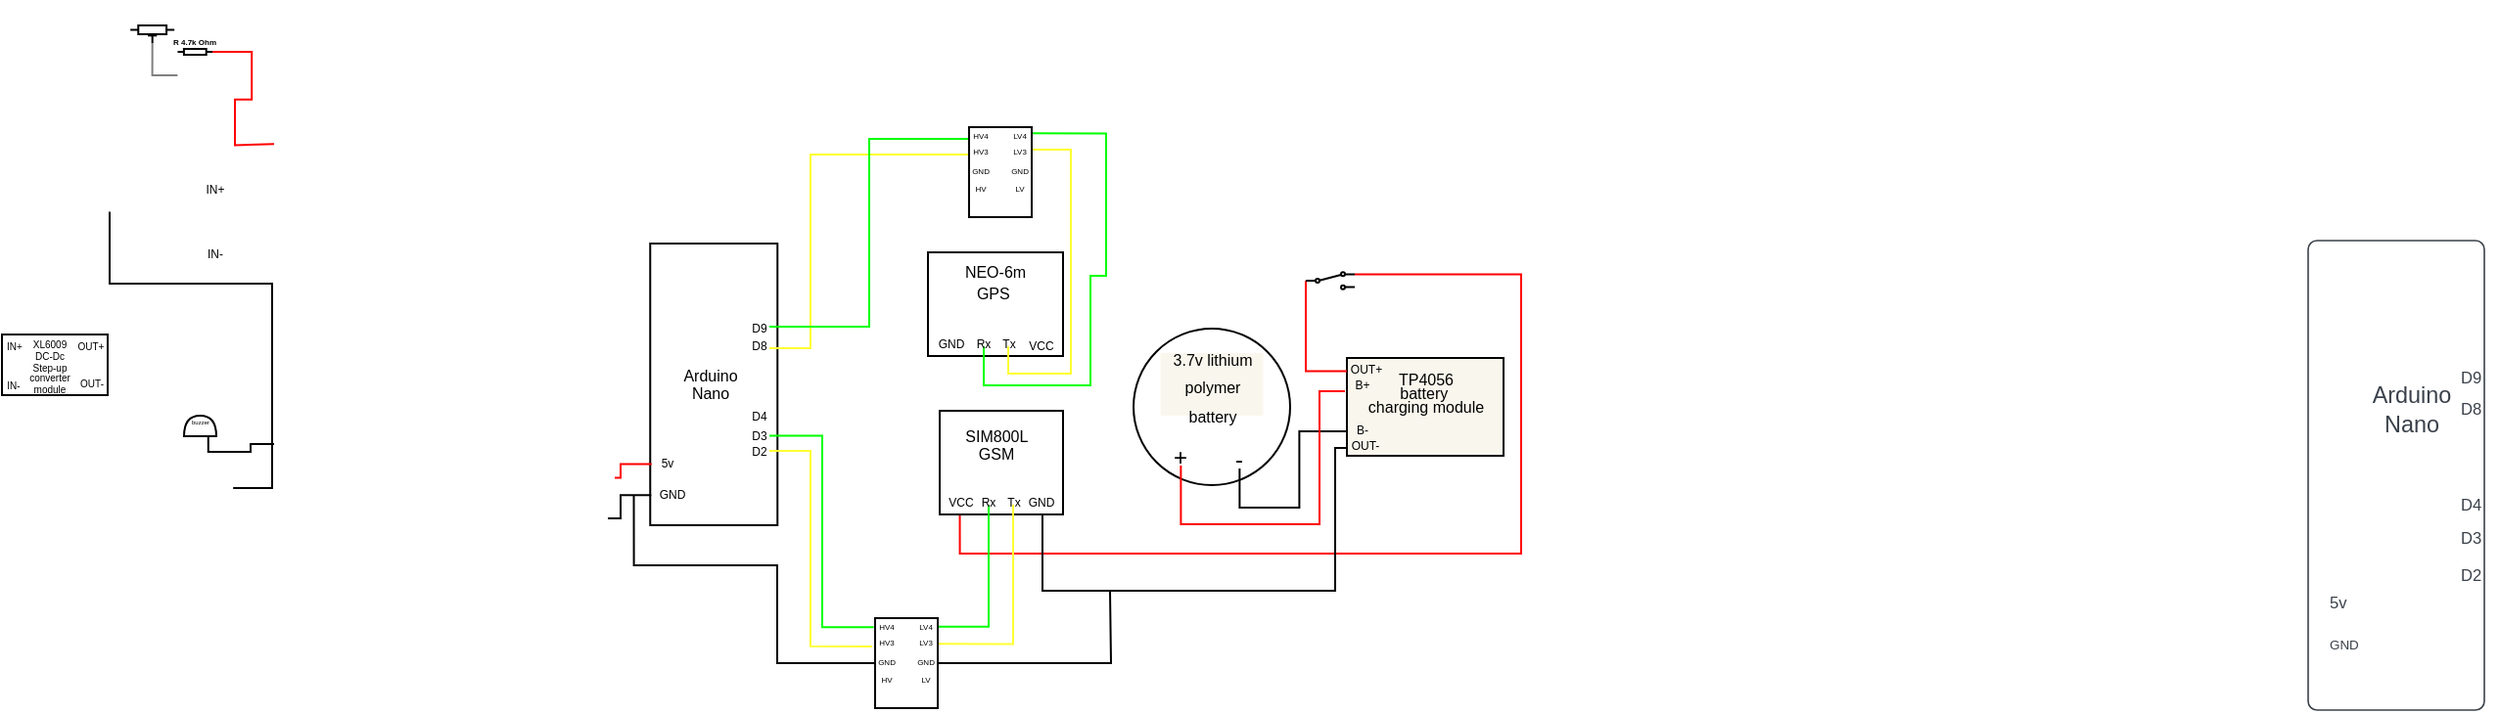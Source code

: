 <mxfile version="21.3.8" type="github" pages="2">
  <diagram name="Page-1" id="w3ou2ximmR7FDdTrQUAE">
    <mxGraphModel dx="890" dy="286" grid="0" gridSize="10" guides="1" tooltips="1" connect="1" arrows="1" fold="1" page="0" pageScale="1" pageWidth="850" pageHeight="1100" background="#ffffff" math="0" shadow="0">
      <root>
        <mxCell id="0" />
        <mxCell id="1" parent="0" />
        <mxCell id="W1JwzDyjh-5Lb7JO-28k-3" value="" style="ellipse;whiteSpace=wrap;html=1;aspect=fixed;fillColor=#ffffff;strokeColor=#000000;" parent="1" vertex="1">
          <mxGeometry x="570" y="355" width="80" height="80" as="geometry" />
        </mxCell>
        <mxCell id="W1JwzDyjh-5Lb7JO-28k-4" value="&lt;font color=&quot;#000000&quot; style=&quot;font-size: 8px;&quot;&gt;3.7v lithium polymer battery&lt;/font&gt;" style="text;html=1;strokeColor=none;fillColor=#f9f7ed;align=center;verticalAlign=middle;whiteSpace=wrap;rounded=0;" parent="1" vertex="1">
          <mxGeometry x="583.75" y="367.5" width="52.5" height="32" as="geometry" />
        </mxCell>
        <mxCell id="W1JwzDyjh-5Lb7JO-28k-10" value="" style="rounded=0;whiteSpace=wrap;html=1;rotation=90;strokeColor=#000000;gradientColor=none;fillColor=#FFFFFF;" parent="1" vertex="1">
          <mxGeometry x="283.63" y="351" width="144" height="65" as="geometry" />
        </mxCell>
        <mxCell id="W1JwzDyjh-5Lb7JO-28k-14" style="edgeStyle=orthogonalEdgeStyle;rounded=0;orthogonalLoop=1;jettySize=auto;html=1;exitX=0.5;exitY=1;exitDx=0;exitDy=0;" parent="1" edge="1">
          <mxGeometry relative="1" as="geometry">
            <mxPoint x="455" y="350" as="sourcePoint" />
            <mxPoint x="455" y="350" as="targetPoint" />
          </mxGeometry>
        </mxCell>
        <mxCell id="W1JwzDyjh-5Lb7JO-28k-15" value="&lt;span style=&quot;background-color: rgb(255, 255, 255);&quot;&gt;&lt;br&gt;&lt;/span&gt;" style="rounded=0;whiteSpace=wrap;html=1;fillColor=#f9f7ed;strokeColor=#000000;" parent="1" vertex="1">
          <mxGeometry x="679" y="370" width="80" height="50" as="geometry" />
        </mxCell>
        <mxCell id="W1JwzDyjh-5Lb7JO-28k-19" value="" style="html=1;overflow=block;blockSpacing=1;whiteSpace=wrap;fontSize=13;spacing=3.8;strokeColor=#3a414a;strokeOpacity=100;rounded=1;absoluteArcSize=1;arcSize=9;strokeWidth=0.8;lucidId=OqS5bqNVhKmD;" parent="1" vertex="1">
          <mxGeometry x="1170" y="310" width="90" height="240" as="geometry" />
        </mxCell>
        <mxCell id="W1JwzDyjh-5Lb7JO-28k-20" value="Arduino&#xa;Nano" style="html=1;overflow=block;blockSpacing=1;whiteSpace=wrap;fontSize=11.7;fontColor=#3a414a;spacing=3.8;strokeOpacity=0;fillOpacity=0;rounded=1;absoluteArcSize=1;arcSize=9;fillColor=#ffffff;strokeWidth=0.8;lucidId=nbZ5cKQdmuqg;" parent="1" vertex="1">
          <mxGeometry x="1193" y="373" width="60" height="46" as="geometry" />
        </mxCell>
        <mxCell id="W1JwzDyjh-5Lb7JO-28k-21" value="GND" style="html=1;overflow=block;blockSpacing=1;whiteSpace=wrap;fontSize=6.7;fontColor=#3a414a;align=left;spacing=3.8;verticalAlign=top;strokeColor=none;fillOpacity=0;fillColor=#ffffff;strokeWidth=0;lucidId=scZ56mlb3IZD;" parent="1" vertex="1">
          <mxGeometry x="1178" y="510" width="22" height="15" as="geometry" />
        </mxCell>
        <mxCell id="W1JwzDyjh-5Lb7JO-28k-22" value="5v" style="html=1;overflow=block;blockSpacing=1;whiteSpace=wrap;fontSize=8.3;fontColor=#3a414a;align=left;spacing=3.8;verticalAlign=top;strokeColor=none;fillOpacity=0;fillColor=#ffffff;strokeWidth=0;lucidId=CcZ5YFzEqV34;" parent="1" vertex="1">
          <mxGeometry x="1178" y="488" width="22" height="17" as="geometry" />
        </mxCell>
        <mxCell id="W1JwzDyjh-5Lb7JO-28k-23" value="D2" style="html=1;overflow=block;blockSpacing=1;whiteSpace=wrap;fontSize=8.3;fontColor=#3a414a;align=left;spacing=3.8;verticalAlign=top;strokeColor=none;fillOpacity=0;fillColor=#ffffff;strokeWidth=0;lucidId=dv25vBCfU8yK;" parent="1" vertex="1">
          <mxGeometry x="1245" y="474" width="22" height="17" as="geometry" />
        </mxCell>
        <mxCell id="W1JwzDyjh-5Lb7JO-28k-24" value="D3" style="html=1;overflow=block;blockSpacing=1;whiteSpace=wrap;fontSize=8.3;fontColor=#3a414a;align=left;spacing=3.8;verticalAlign=top;strokeColor=none;fillOpacity=0;fillColor=#ffffff;strokeWidth=0;lucidId=mv25soP66xno;" parent="1" vertex="1">
          <mxGeometry x="1245" y="455" width="22" height="17" as="geometry" />
        </mxCell>
        <mxCell id="W1JwzDyjh-5Lb7JO-28k-25" value="D4" style="html=1;overflow=block;blockSpacing=1;whiteSpace=wrap;fontSize=8.3;fontColor=#3a414a;align=left;spacing=3.8;verticalAlign=top;strokeColor=none;fillOpacity=0;fillColor=#ffffff;strokeWidth=0;lucidId=tv25OOamlNCk;" parent="1" vertex="1">
          <mxGeometry x="1245" y="438" width="22" height="17" as="geometry" />
        </mxCell>
        <mxCell id="W1JwzDyjh-5Lb7JO-28k-26" value="D8" style="html=1;overflow=block;blockSpacing=1;whiteSpace=wrap;fontSize=8.3;fontColor=#3a414a;align=left;spacing=3.8;verticalAlign=top;strokeColor=none;fillOpacity=0;fillColor=#ffffff;strokeWidth=0;lucidId=Xv25m2dBFKM0;" parent="1" vertex="1">
          <mxGeometry x="1245" y="389" width="22" height="17" as="geometry" />
        </mxCell>
        <mxCell id="W1JwzDyjh-5Lb7JO-28k-27" value="D9" style="html=1;overflow=block;blockSpacing=1;whiteSpace=wrap;fontSize=8.3;fontColor=#3a414a;align=left;spacing=3.8;verticalAlign=top;strokeColor=none;fillOpacity=0;fillColor=#ffffff;strokeWidth=0;lucidId=4v25DSY~jh0V;" parent="1" vertex="1">
          <mxGeometry x="1245" y="373" width="22" height="17" as="geometry" />
        </mxCell>
        <mxCell id="W1JwzDyjh-5Lb7JO-28k-35" value="&lt;p style=&quot;line-height: 40%;&quot;&gt;&lt;font style=&quot;font-size: 8px;&quot;&gt;TP4056&lt;br&gt;battery&amp;nbsp;&lt;br&gt;charging module&lt;/font&gt;&lt;/p&gt;" style="text;html=1;strokeColor=none;fillColor=none;align=center;verticalAlign=middle;whiteSpace=wrap;rounded=0;" parent="1" vertex="1">
          <mxGeometry x="685.5" y="378" width="67" height="19" as="geometry" />
        </mxCell>
        <mxCell id="W1JwzDyjh-5Lb7JO-28k-36" style="edgeStyle=orthogonalEdgeStyle;rounded=0;orthogonalLoop=1;jettySize=auto;html=1;exitX=0.5;exitY=1;exitDx=0;exitDy=0;" parent="1" source="W1JwzDyjh-5Lb7JO-28k-35" target="W1JwzDyjh-5Lb7JO-28k-35" edge="1">
          <mxGeometry relative="1" as="geometry" />
        </mxCell>
        <mxCell id="W1JwzDyjh-5Lb7JO-28k-37" value="&lt;font style=&quot;font-size: 6px;&quot;&gt;B+&lt;/font&gt;" style="text;html=1;strokeColor=none;fillColor=none;align=center;verticalAlign=middle;whiteSpace=wrap;rounded=0;" parent="1" vertex="1">
          <mxGeometry x="679" y="379" width="16" height="5" as="geometry" />
        </mxCell>
        <mxCell id="W1JwzDyjh-5Lb7JO-28k-38" value="&lt;font style=&quot;font-size: 6px;&quot;&gt;B-&lt;/font&gt;" style="text;html=1;strokeColor=none;fillColor=none;align=center;verticalAlign=middle;whiteSpace=wrap;rounded=0;" parent="1" vertex="1">
          <mxGeometry x="681" y="401.75" width="12" height="6" as="geometry" />
        </mxCell>
        <mxCell id="rRu1KaiK5S_scD4Gt0w_-94" style="edgeStyle=orthogonalEdgeStyle;rounded=0;orthogonalLoop=1;jettySize=auto;html=1;entryX=0.163;entryY=0.996;entryDx=0;entryDy=0;entryPerimeter=0;endArrow=none;endFill=0;strokeColor=#FF0000;exitX=1;exitY=0.12;exitDx=0;exitDy=0;" edge="1" parent="1" source="rRu1KaiK5S_scD4Gt0w_-187" target="W1JwzDyjh-5Lb7JO-28k-62">
          <mxGeometry relative="1" as="geometry">
            <mxPoint x="667" y="371" as="sourcePoint" />
            <Array as="points">
              <mxPoint x="768" y="327" />
              <mxPoint x="768" y="470" />
              <mxPoint x="481" y="470" />
            </Array>
          </mxGeometry>
        </mxCell>
        <mxCell id="W1JwzDyjh-5Lb7JO-28k-39" value="&lt;font style=&quot;font-size: 6px;&quot;&gt;OUT+&lt;/font&gt;" style="text;html=1;strokeColor=none;fillColor=none;align=center;verticalAlign=middle;whiteSpace=wrap;rounded=0;" parent="1" vertex="1">
          <mxGeometry x="681" y="368" width="16" height="11" as="geometry" />
        </mxCell>
        <mxCell id="rRu1KaiK5S_scD4Gt0w_-95" style="edgeStyle=orthogonalEdgeStyle;rounded=0;orthogonalLoop=1;jettySize=auto;html=1;exitX=0;exitY=1;exitDx=0;exitDy=0;entryX=0.833;entryY=0.982;entryDx=0;entryDy=0;entryPerimeter=0;endArrow=none;endFill=0;" edge="1" parent="1" source="W1JwzDyjh-5Lb7JO-28k-40" target="W1JwzDyjh-5Lb7JO-28k-62">
          <mxGeometry relative="1" as="geometry">
            <Array as="points">
              <mxPoint x="673" y="416" />
              <mxPoint x="673" y="489" />
              <mxPoint x="524" y="489" />
            </Array>
          </mxGeometry>
        </mxCell>
        <mxCell id="W1JwzDyjh-5Lb7JO-28k-40" value="&lt;font style=&quot;font-size: 6px;&quot;&gt;OUT-&lt;/font&gt;" style="text;html=1;strokeColor=none;fillColor=none;align=center;verticalAlign=middle;whiteSpace=wrap;rounded=0;" parent="1" vertex="1">
          <mxGeometry x="679" y="410" width="19" height="6" as="geometry" />
        </mxCell>
        <mxCell id="W1JwzDyjh-5Lb7JO-28k-43" value="&lt;font style=&quot;font-size: 6px;&quot;&gt;IN+&lt;/font&gt;" style="text;html=1;strokeColor=none;fillColor=none;align=center;verticalAlign=middle;whiteSpace=wrap;rounded=0;" parent="1" vertex="1">
          <mxGeometry x="71" y="267" width="60" height="30" as="geometry" />
        </mxCell>
        <mxCell id="W1JwzDyjh-5Lb7JO-28k-44" value="&lt;font style=&quot;font-size: 6px;&quot;&gt;IN-&lt;/font&gt;" style="text;html=1;strokeColor=none;fillColor=none;align=center;verticalAlign=middle;whiteSpace=wrap;rounded=0;" parent="1" vertex="1">
          <mxGeometry x="71" y="300" width="60" height="30" as="geometry" />
        </mxCell>
        <mxCell id="rRu1KaiK5S_scD4Gt0w_-93" style="edgeStyle=orthogonalEdgeStyle;rounded=0;orthogonalLoop=1;jettySize=auto;html=1;exitX=0.5;exitY=1;exitDx=0;exitDy=0;entryX=0;entryY=0.75;entryDx=0;entryDy=0;endArrow=none;endFill=0;" edge="1" parent="1" source="W1JwzDyjh-5Lb7JO-28k-46" target="W1JwzDyjh-5Lb7JO-28k-15">
          <mxGeometry relative="1" as="geometry" />
        </mxCell>
        <mxCell id="W1JwzDyjh-5Lb7JO-28k-46" value="-" style="text;html=1;strokeColor=none;fillColor=none;align=center;verticalAlign=middle;whiteSpace=wrap;rounded=0;" parent="1" vertex="1">
          <mxGeometry x="618" y="417.5" width="12.37" height="9" as="geometry" />
        </mxCell>
        <mxCell id="rRu1KaiK5S_scD4Gt0w_-92" style="edgeStyle=orthogonalEdgeStyle;rounded=0;orthogonalLoop=1;jettySize=auto;html=1;exitX=0.5;exitY=1;exitDx=0;exitDy=0;endArrow=none;endFill=0;strokeColor=#FF0000;" edge="1" parent="1" source="W1JwzDyjh-5Lb7JO-28k-49">
          <mxGeometry relative="1" as="geometry">
            <mxPoint x="678" y="387" as="targetPoint" />
            <Array as="points">
              <mxPoint x="594" y="455" />
              <mxPoint x="665" y="455" />
              <mxPoint x="665" y="387" />
            </Array>
          </mxGeometry>
        </mxCell>
        <mxCell id="W1JwzDyjh-5Lb7JO-28k-49" value="+" style="text;html=1;strokeColor=none;fillColor=none;align=center;verticalAlign=middle;whiteSpace=wrap;rounded=0;" parent="1" vertex="1">
          <mxGeometry x="588" y="416" width="12.37" height="9" as="geometry" />
        </mxCell>
        <mxCell id="oKN5VsouLlYCjmqSgxn1-16" style="edgeStyle=orthogonalEdgeStyle;rounded=0;orthogonalLoop=1;jettySize=auto;html=1;exitX=0;exitY=0.5;exitDx=0;exitDy=0;entryX=1;entryY=0.5;entryDx=0;entryDy=0;entryPerimeter=0;strokeColor=#FF0000;endArrow=none;endFill=0;" parent="1" target="oKN5VsouLlYCjmqSgxn1-9" edge="1">
          <mxGeometry relative="1" as="geometry">
            <mxPoint x="131.0" y="260.66" as="sourcePoint" />
          </mxGeometry>
        </mxCell>
        <mxCell id="W1JwzDyjh-5Lb7JO-28k-62" value="" style="rounded=0;whiteSpace=wrap;html=1;" parent="1" vertex="1">
          <mxGeometry x="471" y="397" width="63" height="53" as="geometry" />
        </mxCell>
        <mxCell id="W1JwzDyjh-5Lb7JO-28k-63" value="&lt;p style=&quot;line-height: 60%;&quot;&gt;&lt;font style=&quot;font-size: 8px;&quot;&gt;SIM800L GSM&lt;/font&gt;&lt;/p&gt;" style="text;html=1;strokeColor=none;fillColor=none;align=center;verticalAlign=middle;whiteSpace=wrap;rounded=0;" parent="1" vertex="1">
          <mxGeometry x="483.5" y="406" width="32" height="16" as="geometry" />
        </mxCell>
        <mxCell id="W1JwzDyjh-5Lb7JO-28k-65" value="&lt;font style=&quot;font-size: 6px;&quot;&gt;VCC&lt;/font&gt;" style="text;html=1;strokeColor=none;fillColor=none;align=center;verticalAlign=middle;whiteSpace=wrap;rounded=0;" parent="1" vertex="1">
          <mxGeometry x="475" y="438" width="14" height="7" as="geometry" />
        </mxCell>
        <mxCell id="rRu1KaiK5S_scD4Gt0w_-88" style="edgeStyle=orthogonalEdgeStyle;rounded=0;orthogonalLoop=1;jettySize=auto;html=1;exitX=0.5;exitY=1;exitDx=0;exitDy=0;entryX=1.004;entryY=0.095;entryDx=0;entryDy=0;entryPerimeter=0;strokeColor=#00FF00;endArrow=none;endFill=0;" edge="1" parent="1" source="W1JwzDyjh-5Lb7JO-28k-66" target="rRu1KaiK5S_scD4Gt0w_-11">
          <mxGeometry relative="1" as="geometry" />
        </mxCell>
        <mxCell id="W1JwzDyjh-5Lb7JO-28k-66" value="&lt;font style=&quot;font-size: 6px;&quot;&gt;Rx&lt;/font&gt;" style="text;html=1;strokeColor=none;fillColor=none;align=center;verticalAlign=middle;whiteSpace=wrap;rounded=0;" parent="1" vertex="1">
          <mxGeometry x="489" y="438" width="14" height="7" as="geometry" />
        </mxCell>
        <mxCell id="rRu1KaiK5S_scD4Gt0w_-89" style="edgeStyle=orthogonalEdgeStyle;rounded=0;orthogonalLoop=1;jettySize=auto;html=1;exitX=0.5;exitY=1;exitDx=0;exitDy=0;entryX=0.996;entryY=0.286;entryDx=0;entryDy=0;entryPerimeter=0;strokeColor=#FFFF33;endArrow=none;endFill=0;" edge="1" parent="1" source="W1JwzDyjh-5Lb7JO-28k-67" target="rRu1KaiK5S_scD4Gt0w_-11">
          <mxGeometry relative="1" as="geometry" />
        </mxCell>
        <mxCell id="W1JwzDyjh-5Lb7JO-28k-67" value="&lt;font style=&quot;font-size: 6px;&quot;&gt;Tx&lt;/font&gt;" style="text;html=1;strokeColor=none;fillColor=none;align=center;verticalAlign=middle;whiteSpace=wrap;rounded=0;" parent="1" vertex="1">
          <mxGeometry x="501.5" y="438" width="14" height="7" as="geometry" />
        </mxCell>
        <mxCell id="W1JwzDyjh-5Lb7JO-28k-68" value="&lt;font style=&quot;font-size: 6px;&quot;&gt;GND&lt;/font&gt;" style="text;html=1;strokeColor=none;fillColor=none;align=center;verticalAlign=middle;whiteSpace=wrap;rounded=0;" parent="1" vertex="1">
          <mxGeometry x="515.5" y="438" width="14" height="7" as="geometry" />
        </mxCell>
        <mxCell id="W1JwzDyjh-5Lb7JO-28k-80" value="&lt;p style=&quot;line-height: 60%;&quot;&gt;&lt;font style=&quot;font-size: 8px;&quot;&gt;Arduino Nano&lt;/font&gt;&lt;/p&gt;" style="text;html=1;strokeColor=none;fillColor=none;align=center;verticalAlign=middle;whiteSpace=wrap;rounded=0;" parent="1" vertex="1">
          <mxGeometry x="341" y="372.25" width="25.5" height="22" as="geometry" />
        </mxCell>
        <mxCell id="W1JwzDyjh-5Lb7JO-28k-81" value="&lt;font style=&quot;font-size: 6px;&quot;&gt;5v&lt;/font&gt;" style="text;html=1;strokeColor=none;fillColor=none;align=center;verticalAlign=middle;whiteSpace=wrap;rounded=0;" parent="1" vertex="1">
          <mxGeometry x="326.5" y="419" width="10" height="6" as="geometry" />
        </mxCell>
        <mxCell id="W1JwzDyjh-5Lb7JO-28k-82" value="&lt;font style=&quot;font-size: 6px;&quot;&gt;GND&lt;/font&gt;" style="text;html=1;strokeColor=none;fillColor=none;align=center;verticalAlign=middle;whiteSpace=wrap;rounded=0;" parent="1" vertex="1">
          <mxGeometry x="326.5" y="435" width="14.5" height="6" as="geometry" />
        </mxCell>
        <mxCell id="rRu1KaiK5S_scD4Gt0w_-91" style="edgeStyle=orthogonalEdgeStyle;rounded=0;orthogonalLoop=1;jettySize=auto;html=1;exitX=1;exitY=0.75;exitDx=0;exitDy=0;entryX=-0.046;entryY=0.314;entryDx=0;entryDy=0;entryPerimeter=0;endArrow=none;endFill=0;strokeColor=#FFFF33;" edge="1" parent="1" source="W1JwzDyjh-5Lb7JO-28k-85" target="rRu1KaiK5S_scD4Gt0w_-11">
          <mxGeometry relative="1" as="geometry">
            <Array as="points">
              <mxPoint x="405" y="418" />
              <mxPoint x="405" y="517" />
            </Array>
          </mxGeometry>
        </mxCell>
        <mxCell id="W1JwzDyjh-5Lb7JO-28k-85" value="&lt;font style=&quot;font-size: 6px;&quot;&gt;D2&lt;/font&gt;" style="text;html=1;strokeColor=none;fillColor=none;align=center;verticalAlign=middle;whiteSpace=wrap;rounded=0;" parent="1" vertex="1">
          <mxGeometry x="374" y="413" width="10" height="6" as="geometry" />
        </mxCell>
        <mxCell id="rRu1KaiK5S_scD4Gt0w_-90" style="edgeStyle=orthogonalEdgeStyle;rounded=0;orthogonalLoop=1;jettySize=auto;html=1;exitX=1;exitY=0.75;exitDx=0;exitDy=0;entryX=-0.021;entryY=0.101;entryDx=0;entryDy=0;entryPerimeter=0;endArrow=none;endFill=0;strokeColor=#00FF00;" edge="1" parent="1" source="W1JwzDyjh-5Lb7JO-28k-86" target="rRu1KaiK5S_scD4Gt0w_-11">
          <mxGeometry relative="1" as="geometry" />
        </mxCell>
        <mxCell id="W1JwzDyjh-5Lb7JO-28k-86" value="&lt;font style=&quot;font-size: 6px;&quot;&gt;D3&lt;/font&gt;" style="text;html=1;strokeColor=none;fillColor=none;align=center;verticalAlign=middle;whiteSpace=wrap;rounded=0;" parent="1" vertex="1">
          <mxGeometry x="374" y="405.25" width="10" height="6" as="geometry" />
        </mxCell>
        <mxCell id="W1JwzDyjh-5Lb7JO-28k-87" value="&lt;font style=&quot;font-size: 6px;&quot;&gt;D4&lt;/font&gt;" style="text;html=1;strokeColor=none;fillColor=none;align=center;verticalAlign=middle;whiteSpace=wrap;rounded=0;" parent="1" vertex="1">
          <mxGeometry x="374" y="394.5" width="10" height="6" as="geometry" />
        </mxCell>
        <mxCell id="rRu1KaiK5S_scD4Gt0w_-135" style="edgeStyle=orthogonalEdgeStyle;rounded=0;orthogonalLoop=1;jettySize=auto;html=1;exitX=1;exitY=1;exitDx=0;exitDy=0;entryX=-0.003;entryY=0.296;entryDx=0;entryDy=0;endArrow=none;endFill=0;entryPerimeter=0;strokeColor=#FFFF33;" edge="1" parent="1" source="W1JwzDyjh-5Lb7JO-28k-88" target="rRu1KaiK5S_scD4Gt0w_-123">
          <mxGeometry relative="1" as="geometry">
            <mxPoint x="418" y="362" as="targetPoint" />
            <Array as="points">
              <mxPoint x="405" y="365" />
              <mxPoint x="405" y="266" />
              <mxPoint x="486" y="266" />
            </Array>
          </mxGeometry>
        </mxCell>
        <mxCell id="W1JwzDyjh-5Lb7JO-28k-88" value="&lt;font style=&quot;font-size: 6px;&quot;&gt;D8&lt;/font&gt;" style="text;html=1;strokeColor=none;fillColor=none;align=center;verticalAlign=middle;whiteSpace=wrap;rounded=0;" parent="1" vertex="1">
          <mxGeometry x="374" y="359" width="10" height="6" as="geometry" />
        </mxCell>
        <mxCell id="rRu1KaiK5S_scD4Gt0w_-134" style="edgeStyle=orthogonalEdgeStyle;rounded=0;orthogonalLoop=1;jettySize=auto;html=1;exitX=1;exitY=0.75;exitDx=0;exitDy=0;entryX=0.004;entryY=0.119;entryDx=0;entryDy=0;entryPerimeter=0;endArrow=none;endFill=0;strokeColor=#00FF00;" edge="1" parent="1" source="W1JwzDyjh-5Lb7JO-28k-89" target="rRu1KaiK5S_scD4Gt0w_-123">
          <mxGeometry relative="1" as="geometry">
            <Array as="points">
              <mxPoint x="435" y="354" />
              <mxPoint x="435" y="258" />
              <mxPoint x="486" y="258" />
            </Array>
          </mxGeometry>
        </mxCell>
        <mxCell id="W1JwzDyjh-5Lb7JO-28k-89" value="&lt;font style=&quot;font-size: 6px;&quot;&gt;D9&lt;/font&gt;" style="text;html=1;strokeColor=none;fillColor=none;align=center;verticalAlign=middle;whiteSpace=wrap;rounded=0;" parent="1" vertex="1">
          <mxGeometry x="374" y="349.5" width="10" height="6" as="geometry" />
        </mxCell>
        <mxCell id="W1JwzDyjh-5Lb7JO-28k-104" value="" style="rounded=0;whiteSpace=wrap;html=1;" parent="1" vertex="1">
          <mxGeometry x="465" y="316" width="69" height="53" as="geometry" />
        </mxCell>
        <mxCell id="W1JwzDyjh-5Lb7JO-28k-105" value="&lt;p style=&quot;line-height: 70%;&quot;&gt;&lt;font style=&quot;font-size: 8px;&quot;&gt;NEO-6m GPS&amp;nbsp;&lt;/font&gt;&lt;/p&gt;" style="text;html=1;strokeColor=none;fillColor=none;align=center;verticalAlign=middle;whiteSpace=wrap;rounded=0;" parent="1" vertex="1">
          <mxGeometry x="480" y="322" width="39" height="17" as="geometry" />
        </mxCell>
        <mxCell id="rRu1KaiK5S_scD4Gt0w_-132" style="edgeStyle=orthogonalEdgeStyle;rounded=0;orthogonalLoop=1;jettySize=auto;html=1;exitX=0.5;exitY=1;exitDx=0;exitDy=0;entryX=0.964;entryY=0.069;entryDx=0;entryDy=0;entryPerimeter=0;endArrow=none;endFill=0;strokeColor=#00FF00;" edge="1" parent="1" source="W1JwzDyjh-5Lb7JO-28k-109" target="rRu1KaiK5S_scD4Gt0w_-123">
          <mxGeometry relative="1" as="geometry">
            <mxPoint x="521" y="261" as="targetPoint" />
            <Array as="points">
              <mxPoint x="494" y="384" />
              <mxPoint x="548" y="384" />
              <mxPoint x="548" y="328" />
              <mxPoint x="556" y="328" />
              <mxPoint x="556" y="255" />
            </Array>
          </mxGeometry>
        </mxCell>
        <mxCell id="W1JwzDyjh-5Lb7JO-28k-109" value="&lt;font style=&quot;font-size: 6px;&quot;&gt;Rx&lt;/font&gt;" style="text;html=1;strokeColor=none;fillColor=none;align=center;verticalAlign=middle;whiteSpace=wrap;rounded=0;" parent="1" vertex="1">
          <mxGeometry x="489" y="358" width="9" height="6" as="geometry" />
        </mxCell>
        <mxCell id="rRu1KaiK5S_scD4Gt0w_-133" style="edgeStyle=orthogonalEdgeStyle;rounded=0;orthogonalLoop=1;jettySize=auto;html=1;exitX=0.5;exitY=1;exitDx=0;exitDy=0;entryX=1;entryY=0.25;entryDx=0;entryDy=0;endArrow=none;endFill=0;strokeColor=#FFFF33;" edge="1" parent="1" source="W1JwzDyjh-5Lb7JO-28k-111" target="rRu1KaiK5S_scD4Gt0w_-123">
          <mxGeometry relative="1" as="geometry">
            <Array as="points">
              <mxPoint x="506" y="378" />
              <mxPoint x="538" y="378" />
              <mxPoint x="538" y="264" />
            </Array>
          </mxGeometry>
        </mxCell>
        <mxCell id="W1JwzDyjh-5Lb7JO-28k-111" value="&lt;font style=&quot;font-size: 6px;&quot;&gt;Tx&lt;/font&gt;" style="text;html=1;strokeColor=none;fillColor=none;align=center;verticalAlign=middle;whiteSpace=wrap;rounded=0;" parent="1" vertex="1">
          <mxGeometry x="501.5" y="358" width="9" height="6" as="geometry" />
        </mxCell>
        <mxCell id="W1JwzDyjh-5Lb7JO-28k-114" value="&lt;font style=&quot;font-size: 6px;&quot;&gt;GND&lt;/font&gt;" style="text;html=1;strokeColor=none;fillColor=none;align=center;verticalAlign=middle;whiteSpace=wrap;rounded=0;" parent="1" vertex="1">
          <mxGeometry x="469.5" y="357" width="14" height="7" as="geometry" />
        </mxCell>
        <mxCell id="W1JwzDyjh-5Lb7JO-28k-115" value="&lt;font style=&quot;font-size: 6px;&quot;&gt;VCC&lt;/font&gt;" style="text;html=1;strokeColor=none;fillColor=none;align=center;verticalAlign=middle;whiteSpace=wrap;rounded=0;" parent="1" vertex="1">
          <mxGeometry x="515.5" y="358" width="14" height="7" as="geometry" />
        </mxCell>
        <mxCell id="W1JwzDyjh-5Lb7JO-28k-126" value="" style="shape=or;whiteSpace=wrap;html=1;rotation=-90;" parent="1" vertex="1">
          <mxGeometry x="88" y="396.5" width="10.5" height="16.5" as="geometry" />
        </mxCell>
        <mxCell id="RSaB5xHmMBpHj-FJSOeQ-9" style="edgeStyle=orthogonalEdgeStyle;rounded=0;orthogonalLoop=1;jettySize=auto;html=1;exitX=0;exitY=0.75;exitDx=0;exitDy=0;exitPerimeter=0;endArrow=none;endFill=0;" parent="1" source="W1JwzDyjh-5Lb7JO-28k-126" edge="1">
          <mxGeometry relative="1" as="geometry">
            <mxPoint x="129.993" y="414.088" as="targetPoint" />
            <Array as="points">
              <mxPoint x="97" y="418" />
              <mxPoint x="119" y="418" />
              <mxPoint x="119" y="414" />
              <mxPoint x="131" y="414" />
            </Array>
          </mxGeometry>
        </mxCell>
        <mxCell id="W1JwzDyjh-5Lb7JO-28k-166" value="&lt;font style=&quot;font-size: 3px;&quot;&gt;buzzer&lt;/font&gt;" style="text;html=1;strokeColor=none;fillColor=none;align=center;verticalAlign=middle;whiteSpace=wrap;rounded=0;" parent="1" vertex="1">
          <mxGeometry x="81.75" y="394.25" width="23" height="11" as="geometry" />
        </mxCell>
        <mxCell id="oKN5VsouLlYCjmqSgxn1-15" style="edgeStyle=orthogonalEdgeStyle;rounded=0;orthogonalLoop=1;jettySize=auto;html=1;exitX=0.5;exitY=1;exitDx=0;exitDy=0;exitPerimeter=0;endArrow=none;endFill=0;strokeColor=#808080;" parent="1" source="oKN5VsouLlYCjmqSgxn1-4" edge="1">
          <mxGeometry relative="1" as="geometry">
            <mxPoint x="81.707" y="225.529" as="targetPoint" />
            <Array as="points">
              <mxPoint x="69" y="226" />
            </Array>
          </mxGeometry>
        </mxCell>
        <mxCell id="oKN5VsouLlYCjmqSgxn1-4" value="" style="pointerEvents=1;verticalLabelPosition=bottom;shadow=0;dashed=0;align=center;html=1;verticalAlign=top;shape=mxgraph.electrical.resistors.trimmer_pot_1;" parent="1" vertex="1">
          <mxGeometry x="57.59" y="200" width="22.5" height="9" as="geometry" />
        </mxCell>
        <mxCell id="RSaB5xHmMBpHj-FJSOeQ-5" style="edgeStyle=orthogonalEdgeStyle;rounded=0;orthogonalLoop=1;jettySize=auto;html=1;exitX=1;exitY=0.5;exitDx=0;exitDy=0;exitPerimeter=0;endArrow=none;endFill=0;" parent="1" edge="1">
          <mxGeometry relative="1" as="geometry">
            <mxPoint x="47" y="295.2" as="targetPoint" />
            <mxPoint x="110.09" y="436.5" as="sourcePoint" />
            <Array as="points">
              <mxPoint x="130" y="437" />
              <mxPoint x="130" y="332" />
              <mxPoint x="47" y="332" />
            </Array>
          </mxGeometry>
        </mxCell>
        <mxCell id="oKN5VsouLlYCjmqSgxn1-9" value="" style="pointerEvents=1;verticalLabelPosition=bottom;shadow=0;dashed=0;align=center;html=1;verticalAlign=top;shape=mxgraph.electrical.resistors.resistor_1;" parent="1" vertex="1">
          <mxGeometry x="81.75" y="212" width="17.81" height="3" as="geometry" />
        </mxCell>
        <mxCell id="RSaB5xHmMBpHj-FJSOeQ-11" value="&lt;font style=&quot;font-size: 4px;&quot;&gt;R 4.7k Ohm&lt;/font&gt;" style="text;strokeColor=none;fillColor=none;html=1;fontSize=24;fontStyle=1;verticalAlign=middle;align=center;" parent="1" vertex="1">
          <mxGeometry x="81.22" y="198" width="18.34" height="8" as="geometry" />
        </mxCell>
        <mxCell id="rRu1KaiK5S_scD4Gt0w_-188" style="edgeStyle=orthogonalEdgeStyle;rounded=0;orthogonalLoop=1;jettySize=auto;html=1;exitX=1;exitY=0.5;exitDx=0;exitDy=0;endArrow=none;endFill=0;" edge="1" parent="1" source="rRu1KaiK5S_scD4Gt0w_-11">
          <mxGeometry relative="1" as="geometry">
            <mxPoint x="558" y="489" as="targetPoint" />
          </mxGeometry>
        </mxCell>
        <mxCell id="rRu1KaiK5S_scD4Gt0w_-189" style="edgeStyle=orthogonalEdgeStyle;rounded=0;orthogonalLoop=1;jettySize=auto;html=1;exitX=0;exitY=0.5;exitDx=0;exitDy=0;endArrow=none;endFill=0;" edge="1" parent="1" source="rRu1KaiK5S_scD4Gt0w_-11">
          <mxGeometry relative="1" as="geometry">
            <mxPoint x="314.753" y="440.17" as="targetPoint" />
            <Array as="points">
              <mxPoint x="388" y="526" />
              <mxPoint x="388" y="476" />
              <mxPoint x="315" y="476" />
            </Array>
          </mxGeometry>
        </mxCell>
        <mxCell id="rRu1KaiK5S_scD4Gt0w_-11" value="" style="rounded=0;whiteSpace=wrap;html=1;" vertex="1" parent="1">
          <mxGeometry x="438" y="503" width="32" height="46" as="geometry" />
        </mxCell>
        <mxCell id="rRu1KaiK5S_scD4Gt0w_-12" value="&lt;font style=&quot;font-size: 4px;&quot;&gt;GND&lt;/font&gt;" style="text;html=1;strokeColor=none;fillColor=none;align=center;verticalAlign=middle;whiteSpace=wrap;rounded=0;" vertex="1" parent="1">
          <mxGeometry x="464" y="523" as="geometry" />
        </mxCell>
        <mxCell id="rRu1KaiK5S_scD4Gt0w_-13" value="&lt;font style=&quot;font-size: 4px;&quot;&gt;LV3&lt;/font&gt;" style="text;html=1;strokeColor=none;fillColor=none;align=center;verticalAlign=middle;whiteSpace=wrap;rounded=0;" vertex="1" parent="1">
          <mxGeometry x="464" y="513" as="geometry" />
        </mxCell>
        <mxCell id="rRu1KaiK5S_scD4Gt0w_-14" value="&lt;font style=&quot;font-size: 4px;&quot;&gt;LV4&lt;/font&gt;" style="text;html=1;strokeColor=none;fillColor=none;align=center;verticalAlign=middle;whiteSpace=wrap;rounded=0;" vertex="1" parent="1">
          <mxGeometry x="464" y="505" as="geometry" />
        </mxCell>
        <mxCell id="rRu1KaiK5S_scD4Gt0w_-15" value="&lt;font style=&quot;font-size: 4px;&quot;&gt;LV&lt;/font&gt;" style="text;html=1;strokeColor=none;fillColor=none;align=center;verticalAlign=middle;whiteSpace=wrap;rounded=0;" vertex="1" parent="1">
          <mxGeometry x="464" y="532" as="geometry" />
        </mxCell>
        <mxCell id="rRu1KaiK5S_scD4Gt0w_-83" value="&lt;font style=&quot;font-size: 4px;&quot;&gt;HV4&lt;/font&gt;" style="text;html=1;strokeColor=none;fillColor=none;align=center;verticalAlign=middle;whiteSpace=wrap;rounded=0;" vertex="1" parent="1">
          <mxGeometry x="444" y="505" as="geometry" />
        </mxCell>
        <mxCell id="rRu1KaiK5S_scD4Gt0w_-84" value="&lt;font style=&quot;font-size: 4px;&quot;&gt;HV3&lt;/font&gt;" style="text;html=1;strokeColor=none;fillColor=none;align=center;verticalAlign=middle;whiteSpace=wrap;rounded=0;" vertex="1" parent="1">
          <mxGeometry x="444" y="513" as="geometry" />
        </mxCell>
        <mxCell id="rRu1KaiK5S_scD4Gt0w_-85" value="&lt;font style=&quot;font-size: 4px;&quot;&gt;GND&lt;/font&gt;" style="text;html=1;strokeColor=none;fillColor=none;align=center;verticalAlign=middle;whiteSpace=wrap;rounded=0;" vertex="1" parent="1">
          <mxGeometry x="444" y="523" as="geometry" />
        </mxCell>
        <mxCell id="rRu1KaiK5S_scD4Gt0w_-86" value="&lt;font style=&quot;font-size: 4px;&quot;&gt;HV&lt;/font&gt;" style="text;html=1;strokeColor=none;fillColor=none;align=center;verticalAlign=middle;whiteSpace=wrap;rounded=0;" vertex="1" parent="1">
          <mxGeometry x="444" y="532" as="geometry" />
        </mxCell>
        <mxCell id="rRu1KaiK5S_scD4Gt0w_-123" value="" style="rounded=0;whiteSpace=wrap;html=1;" vertex="1" parent="1">
          <mxGeometry x="486" y="252" width="32" height="46" as="geometry" />
        </mxCell>
        <mxCell id="rRu1KaiK5S_scD4Gt0w_-124" value="&lt;font style=&quot;font-size: 4px;&quot;&gt;GND&lt;/font&gt;" style="text;html=1;strokeColor=none;fillColor=none;align=center;verticalAlign=middle;whiteSpace=wrap;rounded=0;" vertex="1" parent="1">
          <mxGeometry x="512" y="272" as="geometry" />
        </mxCell>
        <mxCell id="rRu1KaiK5S_scD4Gt0w_-125" value="&lt;font style=&quot;font-size: 4px;&quot;&gt;LV3&lt;/font&gt;" style="text;html=1;strokeColor=none;fillColor=none;align=center;verticalAlign=middle;whiteSpace=wrap;rounded=0;" vertex="1" parent="1">
          <mxGeometry x="512" y="262" as="geometry" />
        </mxCell>
        <mxCell id="rRu1KaiK5S_scD4Gt0w_-126" value="&lt;font style=&quot;font-size: 4px;&quot;&gt;LV4&lt;/font&gt;" style="text;html=1;strokeColor=none;fillColor=none;align=center;verticalAlign=middle;whiteSpace=wrap;rounded=0;" vertex="1" parent="1">
          <mxGeometry x="512" y="254" as="geometry" />
        </mxCell>
        <mxCell id="rRu1KaiK5S_scD4Gt0w_-127" value="&lt;font style=&quot;font-size: 4px;&quot;&gt;LV&lt;/font&gt;" style="text;html=1;strokeColor=none;fillColor=none;align=center;verticalAlign=middle;whiteSpace=wrap;rounded=0;" vertex="1" parent="1">
          <mxGeometry x="512" y="281" as="geometry" />
        </mxCell>
        <mxCell id="rRu1KaiK5S_scD4Gt0w_-128" value="&lt;font style=&quot;font-size: 4px;&quot;&gt;HV4&lt;/font&gt;" style="text;html=1;strokeColor=none;fillColor=none;align=center;verticalAlign=middle;whiteSpace=wrap;rounded=0;" vertex="1" parent="1">
          <mxGeometry x="492" y="254" as="geometry" />
        </mxCell>
        <mxCell id="rRu1KaiK5S_scD4Gt0w_-129" value="&lt;font style=&quot;font-size: 4px;&quot;&gt;HV3&lt;/font&gt;" style="text;html=1;strokeColor=none;fillColor=none;align=center;verticalAlign=middle;whiteSpace=wrap;rounded=0;" vertex="1" parent="1">
          <mxGeometry x="492" y="262" as="geometry" />
        </mxCell>
        <mxCell id="rRu1KaiK5S_scD4Gt0w_-130" value="&lt;font style=&quot;font-size: 4px;&quot;&gt;GND&lt;/font&gt;" style="text;html=1;strokeColor=none;fillColor=none;align=center;verticalAlign=middle;whiteSpace=wrap;rounded=0;" vertex="1" parent="1">
          <mxGeometry x="492" y="272" as="geometry" />
        </mxCell>
        <mxCell id="rRu1KaiK5S_scD4Gt0w_-131" value="&lt;font style=&quot;font-size: 4px;&quot;&gt;HV&lt;/font&gt;" style="text;html=1;strokeColor=none;fillColor=none;align=center;verticalAlign=middle;whiteSpace=wrap;rounded=0;" vertex="1" parent="1">
          <mxGeometry x="492" y="281" as="geometry" />
        </mxCell>
        <mxCell id="rRu1KaiK5S_scD4Gt0w_-185" style="edgeStyle=orthogonalEdgeStyle;rounded=0;orthogonalLoop=1;jettySize=auto;html=1;exitX=1;exitY=0.75;exitDx=0;exitDy=0;entryX=0.783;entryY=0.989;entryDx=0;entryDy=0;entryPerimeter=0;endArrow=none;endFill=0;strokeColor=#FF0000;" edge="1" parent="1" target="W1JwzDyjh-5Lb7JO-28k-10">
          <mxGeometry relative="1" as="geometry">
            <mxPoint x="305.0" y="431.25" as="sourcePoint" />
            <Array as="points">
              <mxPoint x="308" y="431" />
              <mxPoint x="308" y="424" />
            </Array>
          </mxGeometry>
        </mxCell>
        <mxCell id="rRu1KaiK5S_scD4Gt0w_-186" style="edgeStyle=orthogonalEdgeStyle;rounded=0;orthogonalLoop=1;jettySize=auto;html=1;exitX=1;exitY=1;exitDx=0;exitDy=0;entryX=0.893;entryY=0.992;entryDx=0;entryDy=0;entryPerimeter=0;endArrow=none;endFill=0;" edge="1" parent="1" target="W1JwzDyjh-5Lb7JO-28k-10">
          <mxGeometry relative="1" as="geometry">
            <mxPoint x="301.5" y="452" as="sourcePoint" />
            <Array as="points">
              <mxPoint x="308" y="452" />
              <mxPoint x="308" y="440" />
            </Array>
          </mxGeometry>
        </mxCell>
        <mxCell id="rRu1KaiK5S_scD4Gt0w_-190" style="edgeStyle=orthogonalEdgeStyle;rounded=0;orthogonalLoop=1;jettySize=auto;html=1;exitX=0;exitY=0.5;exitDx=0;exitDy=0;entryX=0.002;entryY=-0.44;entryDx=0;entryDy=0;entryPerimeter=0;endArrow=none;endFill=0;strokeColor=#FF0000;" edge="1" parent="1" source="rRu1KaiK5S_scD4Gt0w_-187" target="W1JwzDyjh-5Lb7JO-28k-37">
          <mxGeometry relative="1" as="geometry">
            <Array as="points">
              <mxPoint x="658" y="347" />
              <mxPoint x="658" y="377" />
            </Array>
          </mxGeometry>
        </mxCell>
        <mxCell id="rRu1KaiK5S_scD4Gt0w_-187" value="" style="html=1;shape=mxgraph.electrical.electro-mechanical.twoWaySwitch;aspect=fixed;elSwitchState=2;" vertex="1" parent="1">
          <mxGeometry x="658" y="326.17" width="25" height="8.67" as="geometry" />
        </mxCell>
        <mxCell id="rRu1KaiK5S_scD4Gt0w_-192" value="" style="rounded=0;whiteSpace=wrap;html=1;" vertex="1" parent="1">
          <mxGeometry x="-8" y="358" width="54" height="31" as="geometry" />
        </mxCell>
        <mxCell id="rRu1KaiK5S_scD4Gt0w_-193" value="&lt;p style=&quot;line-height: 32%;&quot;&gt;&lt;font style=&quot;font-size: 5px;&quot;&gt;XL6009 DC-Dc Step-up converter module&lt;/font&gt;&lt;/p&gt;" style="text;html=1;strokeColor=none;fillColor=none;align=center;verticalAlign=middle;whiteSpace=wrap;rounded=0;" vertex="1" parent="1">
          <mxGeometry x="2.5" y="369.75" width="26.5" height="8.25" as="geometry" />
        </mxCell>
        <mxCell id="rRu1KaiK5S_scD4Gt0w_-194" value="&lt;font style=&quot;font-size: 5px;&quot;&gt;OUT+&lt;/font&gt;" style="text;html=1;strokeColor=none;fillColor=none;align=center;verticalAlign=middle;whiteSpace=wrap;rounded=0;" vertex="1" parent="1">
          <mxGeometry x="29" y="358" width="17" height="7" as="geometry" />
        </mxCell>
        <mxCell id="rRu1KaiK5S_scD4Gt0w_-195" value="&lt;font style=&quot;font-size: 5px;&quot;&gt;&lt;font style=&quot;&quot;&gt;OUT&lt;/font&gt;-&lt;/font&gt;" style="text;html=1;strokeColor=none;fillColor=none;align=center;verticalAlign=middle;whiteSpace=wrap;rounded=0;" vertex="1" parent="1">
          <mxGeometry x="32.5" y="378" width="10" height="6" as="geometry" />
        </mxCell>
        <mxCell id="rRu1KaiK5S_scD4Gt0w_-196" value="&lt;font style=&quot;font-size: 5px;&quot;&gt;IN+&lt;/font&gt;" style="text;html=1;strokeColor=none;fillColor=none;align=center;verticalAlign=middle;whiteSpace=wrap;rounded=0;" vertex="1" parent="1">
          <mxGeometry x="-6" y="359" width="9" height="5" as="geometry" />
        </mxCell>
        <mxCell id="rRu1KaiK5S_scD4Gt0w_-197" value="&lt;font style=&quot;font-size: 5px;&quot;&gt;IN-&lt;/font&gt;" style="text;html=1;strokeColor=none;fillColor=none;align=center;verticalAlign=middle;whiteSpace=wrap;rounded=0;" vertex="1" parent="1">
          <mxGeometry x="-7" y="380" width="10" height="3" as="geometry" />
        </mxCell>
      </root>
    </mxGraphModel>
  </diagram>
  <diagram id="cIE382wmbr7k1JI1kIFw" name="Page-2">
    <mxGraphModel dx="1671" dy="732" grid="1" gridSize="10" guides="1" tooltips="1" connect="1" arrows="1" fold="1" page="1" pageScale="1" pageWidth="850" pageHeight="1100" math="0" shadow="0">
      <root>
        <mxCell id="0" />
        <mxCell id="1" parent="0" />
      </root>
    </mxGraphModel>
  </diagram>
</mxfile>
